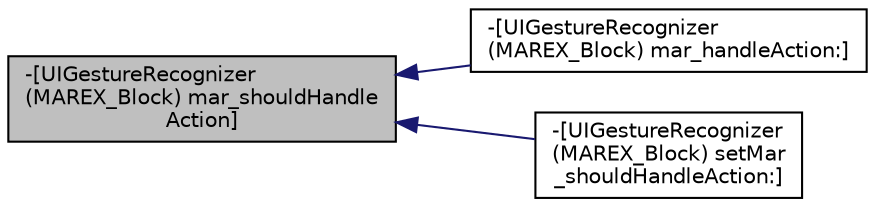 digraph "-[UIGestureRecognizer(MAREX_Block) mar_shouldHandleAction]"
{
  edge [fontname="Helvetica",fontsize="10",labelfontname="Helvetica",labelfontsize="10"];
  node [fontname="Helvetica",fontsize="10",shape=record];
  rankdir="LR";
  Node22 [label="-[UIGestureRecognizer\l(MAREX_Block) mar_shouldHandle\lAction]",height=0.2,width=0.4,color="black", fillcolor="grey75", style="filled", fontcolor="black"];
  Node22 -> Node23 [dir="back",color="midnightblue",fontsize="10",style="solid",fontname="Helvetica"];
  Node23 [label="-[UIGestureRecognizer\l(MAREX_Block) mar_handleAction:]",height=0.2,width=0.4,color="black", fillcolor="white", style="filled",URL="$category_u_i_gesture_recognizer_07_m_a_r_e_x___block_08.html#a0b2b9fe2666c4e42cfc2ae11e7ce2221"];
  Node22 -> Node24 [dir="back",color="midnightblue",fontsize="10",style="solid",fontname="Helvetica"];
  Node24 [label="-[UIGestureRecognizer\l(MAREX_Block) setMar\l_shouldHandleAction:]",height=0.2,width=0.4,color="black", fillcolor="white", style="filled",URL="$category_u_i_gesture_recognizer_07_m_a_r_e_x___block_08.html#ae68020b81d20ff90f87df047ed47bc91"];
}
